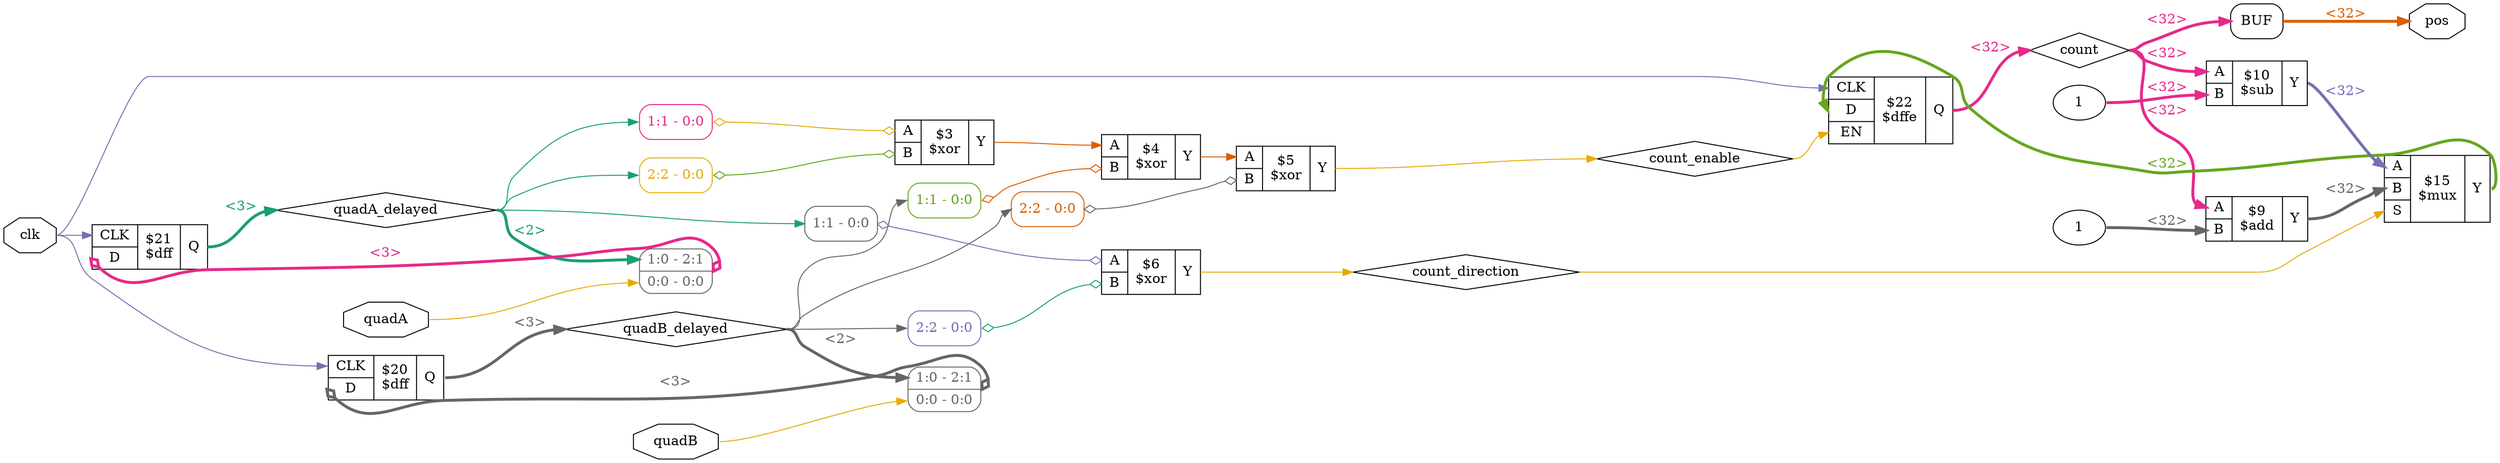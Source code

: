 digraph "vin_quadencoder" {
rankdir="LR";
remincross=true;
n6 [ shape=octagon, label="clk", color="black", fontcolor="black" ];
n7 [ shape=diamond, label="count", color="black", fontcolor="black" ];
n8 [ shape=diamond, label="count_direction", color="black", fontcolor="black" ];
n9 [ shape=diamond, label="count_enable", color="black", fontcolor="black" ];
n10 [ shape=octagon, label="pos", color="black", fontcolor="black" ];
n11 [ shape=octagon, label="quadA", color="black", fontcolor="black" ];
n12 [ shape=diamond, label="quadA_delayed", color="black", fontcolor="black" ];
n13 [ shape=octagon, label="quadB", color="black", fontcolor="black" ];
n14 [ shape=diamond, label="quadB_delayed", color="black", fontcolor="black" ];
v0 [ label="1" ];
c18 [ shape=record, label="{{<p15> A|<p16> B}|$9\n$add|{<p17> Y}}",  ];
c23 [ shape=record, label="{{<p19> CLK|<p20> D|<p21> EN}|$22\n$dffe|{<p22> Q}}",  ];
c24 [ shape=record, label="{{<p19> CLK|<p20> D}|$20\n$dff|{<p22> Q}}",  ];
x1 [ shape=record, style=rounded, label="<s1> 1:0 - 2:1 |<s0> 0:0 - 0:0 ", colorscheme="dark28", color="8", fontcolor="8" ];
x1:e -> c24:p20:w [arrowhead=odiamond, arrowtail=odiamond, dir=both, colorscheme="dark28", color="8", fontcolor="8", style="setlinewidth(3)", label="<3>"];
c25 [ shape=record, label="{{<p19> CLK|<p20> D}|$21\n$dff|{<p22> Q}}",  ];
x2 [ shape=record, style=rounded, label="<s1> 1:0 - 2:1 |<s0> 0:0 - 0:0 ", colorscheme="dark28", color="8", fontcolor="8" ];
x2:e -> c25:p20:w [arrowhead=odiamond, arrowtail=odiamond, dir=both, colorscheme="dark28", color="4", fontcolor="4", style="setlinewidth(3)", label="<3>"];
c27 [ shape=record, label="{{<p15> A|<p16> B|<p26> S}|$15\n$mux|{<p17> Y}}",  ];
v3 [ label="1" ];
c28 [ shape=record, label="{{<p15> A|<p16> B}|$10\n$sub|{<p17> Y}}",  ];
c29 [ shape=record, label="{{<p15> A|<p16> B}|$3\n$xor|{<p17> Y}}",  ];
x4 [ shape=record, style=rounded, label="<s0> 1:1 - 0:0 ", colorscheme="dark28", color="4", fontcolor="4" ];
x4:e -> c29:p15:w [arrowhead=odiamond, arrowtail=odiamond, dir=both, colorscheme="dark28", color="6", fontcolor="6", label=""];
x5 [ shape=record, style=rounded, label="<s0> 2:2 - 0:0 ", colorscheme="dark28", color="6", fontcolor="6" ];
x5:e -> c29:p16:w [arrowhead=odiamond, arrowtail=odiamond, dir=both, colorscheme="dark28", color="5", fontcolor="5", label=""];
c30 [ shape=record, label="{{<p15> A|<p16> B}|$4\n$xor|{<p17> Y}}",  ];
x6 [ shape=record, style=rounded, label="<s0> 1:1 - 0:0 ", colorscheme="dark28", color="5", fontcolor="5" ];
x6:e -> c30:p16:w [arrowhead=odiamond, arrowtail=odiamond, dir=both, colorscheme="dark28", color="2", fontcolor="2", label=""];
c31 [ shape=record, label="{{<p15> A|<p16> B}|$5\n$xor|{<p17> Y}}",  ];
x7 [ shape=record, style=rounded, label="<s0> 2:2 - 0:0 ", colorscheme="dark28", color="2", fontcolor="2" ];
x7:e -> c31:p16:w [arrowhead=odiamond, arrowtail=odiamond, dir=both, colorscheme="dark28", color="8", fontcolor="8", label=""];
c32 [ shape=record, label="{{<p15> A|<p16> B}|$6\n$xor|{<p17> Y}}",  ];
x8 [ shape=record, style=rounded, label="<s0> 1:1 - 0:0 ", colorscheme="dark28", color="8", fontcolor="8" ];
x8:e -> c32:p15:w [arrowhead=odiamond, arrowtail=odiamond, dir=both, colorscheme="dark28", color="3", fontcolor="3", label=""];
x9 [ shape=record, style=rounded, label="<s0> 2:2 - 0:0 ", colorscheme="dark28", color="3", fontcolor="3" ];
x9:e -> c32:p16:w [arrowhead=odiamond, arrowtail=odiamond, dir=both, colorscheme="dark28", color="1", fontcolor="1", label=""];
x10 [shape=box, style=rounded, label="BUF", ];
c18:p17:e -> c27:p16:w [colorscheme="dark28", color="8", fontcolor="8", style="setlinewidth(3)", label="<32>"];
x10:e -> n10:w [colorscheme="dark28", color="2", fontcolor="2", style="setlinewidth(3)", label="<32>"];
n11:e -> x2:s0:w [colorscheme="dark28", color="6", fontcolor="6", label=""];
c25:p22:e -> n12:w [colorscheme="dark28", color="1", fontcolor="1", style="setlinewidth(3)", label="<3>"];
n12:e -> x2:s1:w [colorscheme="dark28", color="1", fontcolor="1", style="setlinewidth(3)", label="<2>"];
n12:e -> x4:s0:w [colorscheme="dark28", color="1", fontcolor="1", label=""];
n12:e -> x5:s0:w [colorscheme="dark28", color="1", fontcolor="1", label=""];
n12:e -> x8:s0:w [colorscheme="dark28", color="1", fontcolor="1", label=""];
n13:e -> x1:s0:w [colorscheme="dark28", color="6", fontcolor="6", label=""];
c24:p22:e -> n14:w [colorscheme="dark28", color="8", fontcolor="8", style="setlinewidth(3)", label="<3>"];
n14:e -> x1:s1:w [colorscheme="dark28", color="8", fontcolor="8", style="setlinewidth(3)", label="<2>"];
n14:e -> x6:s0:w [colorscheme="dark28", color="8", fontcolor="8", label=""];
n14:e -> x7:s0:w [colorscheme="dark28", color="8", fontcolor="8", label=""];
n14:e -> x9:s0:w [colorscheme="dark28", color="8", fontcolor="8", label=""];
c27:p17:e -> c23:p20:w [colorscheme="dark28", color="5", fontcolor="5", style="setlinewidth(3)", label="<32>"];
c28:p17:e -> c27:p15:w [colorscheme="dark28", color="3", fontcolor="3", style="setlinewidth(3)", label="<32>"];
c29:p17:e -> c30:p15:w [colorscheme="dark28", color="2", fontcolor="2", label=""];
c30:p17:e -> c31:p15:w [colorscheme="dark28", color="2", fontcolor="2", label=""];
n6:e -> c23:p19:w [colorscheme="dark28", color="3", fontcolor="3", label=""];
n6:e -> c24:p19:w [colorscheme="dark28", color="3", fontcolor="3", label=""];
n6:e -> c25:p19:w [colorscheme="dark28", color="3", fontcolor="3", label=""];
c23:p22:e -> n7:w [colorscheme="dark28", color="4", fontcolor="4", style="setlinewidth(3)", label="<32>"];
n7:e -> c18:p15:w [colorscheme="dark28", color="4", fontcolor="4", style="setlinewidth(3)", label="<32>"];
n7:e -> c28:p15:w [colorscheme="dark28", color="4", fontcolor="4", style="setlinewidth(3)", label="<32>"];
n7:e -> x10:w [colorscheme="dark28", color="4", fontcolor="4", style="setlinewidth(3)", label="<32>"];
c32:p17:e -> n8:w [colorscheme="dark28", color="6", fontcolor="6", label=""];
n8:e -> c27:p26:w [colorscheme="dark28", color="6", fontcolor="6", label=""];
c31:p17:e -> n9:w [colorscheme="dark28", color="6", fontcolor="6", label=""];
n9:e -> c23:p21:w [colorscheme="dark28", color="6", fontcolor="6", label=""];
v0:e -> c18:p16:w [colorscheme="dark28", color="8", fontcolor="8", style="setlinewidth(3)", label="<32>"];
v3:e -> c28:p16:w [colorscheme="dark28", color="4", fontcolor="4", style="setlinewidth(3)", label="<32>"];
}
